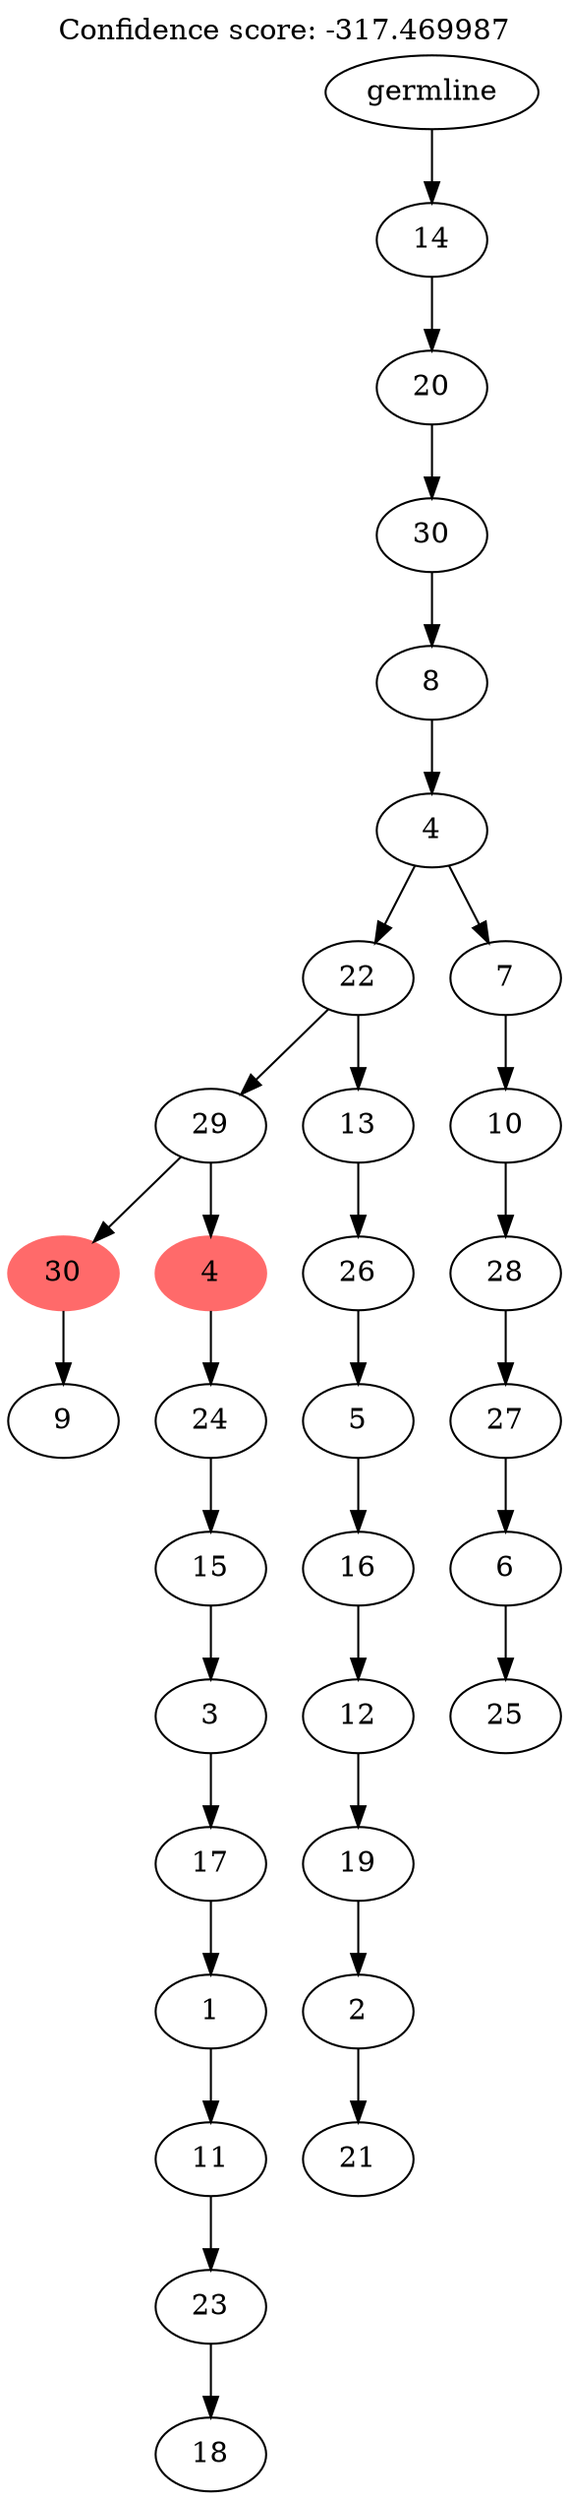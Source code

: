 digraph g {
	"31" -> "32";
	"32" [label="9"];
	"29" -> "30";
	"30" [label="18"];
	"28" -> "29";
	"29" [label="23"];
	"27" -> "28";
	"28" [label="11"];
	"26" -> "27";
	"27" [label="1"];
	"25" -> "26";
	"26" [label="17"];
	"24" -> "25";
	"25" [label="3"];
	"23" -> "24";
	"24" [label="15"];
	"22" -> "23";
	"23" [label="24"];
	"21" -> "22";
	"22" [color=indianred1, style=filled, label="4"];
	"21" -> "31";
	"31" [color=indianred1, style=filled, label="30"];
	"19" -> "20";
	"20" [label="21"];
	"18" -> "19";
	"19" [label="2"];
	"17" -> "18";
	"18" [label="19"];
	"16" -> "17";
	"17" [label="12"];
	"15" -> "16";
	"16" [label="16"];
	"14" -> "15";
	"15" [label="5"];
	"13" -> "14";
	"14" [label="26"];
	"12" -> "13";
	"13" [label="13"];
	"12" -> "21";
	"21" [label="29"];
	"10" -> "11";
	"11" [label="25"];
	"9" -> "10";
	"10" [label="6"];
	"8" -> "9";
	"9" [label="27"];
	"7" -> "8";
	"8" [label="28"];
	"6" -> "7";
	"7" [label="10"];
	"5" -> "6";
	"6" [label="7"];
	"5" -> "12";
	"12" [label="22"];
	"4" -> "5";
	"5" [label="4"];
	"3" -> "4";
	"4" [label="8"];
	"2" -> "3";
	"3" [label="30"];
	"1" -> "2";
	"2" [label="20"];
	"0" -> "1";
	"1" [label="14"];
	"0" [label="germline"];
	labelloc="t";
	label="Confidence score: -317.469987";
}
